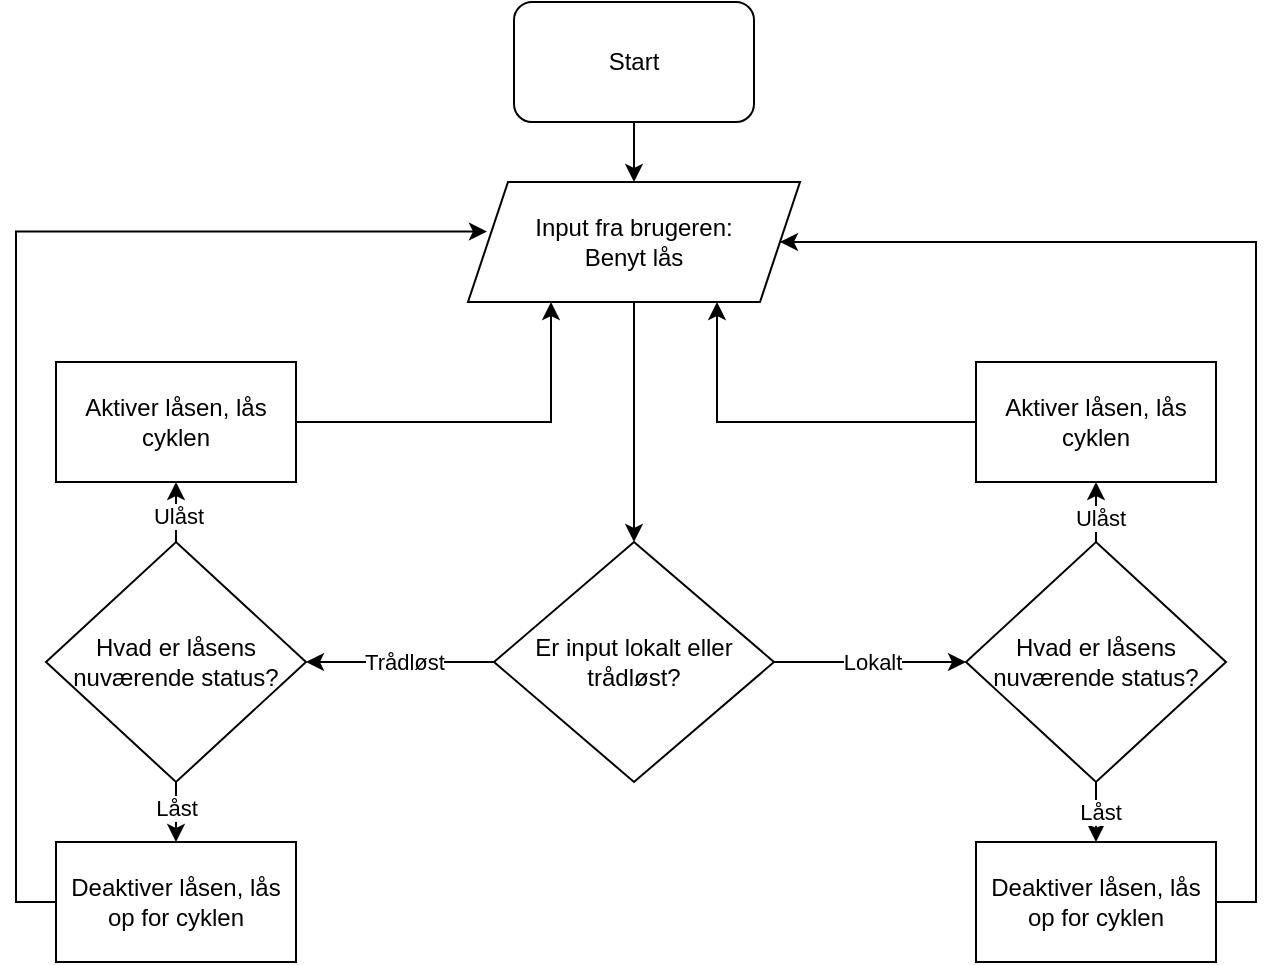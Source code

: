 <mxfile version="24.9.3">
  <diagram name="Page-1" id="JeT9hdmqLSIuItDdJ_t3">
    <mxGraphModel dx="795" dy="493" grid="1" gridSize="10" guides="1" tooltips="1" connect="1" arrows="1" fold="1" page="1" pageScale="1" pageWidth="827" pageHeight="1169" math="0" shadow="0">
      <root>
        <mxCell id="0" />
        <mxCell id="1" parent="0" />
        <mxCell id="y1bEKRCRlc0KionHaVHA-1" style="edgeStyle=orthogonalEdgeStyle;rounded=0;orthogonalLoop=1;jettySize=auto;html=1;exitX=0.5;exitY=1;exitDx=0;exitDy=0;entryX=0.5;entryY=0;entryDx=0;entryDy=0;" parent="1" source="y1bEKRCRlc0KionHaVHA-2" target="y1bEKRCRlc0KionHaVHA-4" edge="1">
          <mxGeometry relative="1" as="geometry" />
        </mxCell>
        <mxCell id="y1bEKRCRlc0KionHaVHA-2" value="Start" style="rounded=1;whiteSpace=wrap;html=1;" parent="1" vertex="1">
          <mxGeometry x="354" y="560" width="120" height="60" as="geometry" />
        </mxCell>
        <mxCell id="y1bEKRCRlc0KionHaVHA-16" value="" style="edgeStyle=orthogonalEdgeStyle;rounded=0;orthogonalLoop=1;jettySize=auto;html=1;" parent="1" source="y1bEKRCRlc0KionHaVHA-4" target="y1bEKRCRlc0KionHaVHA-15" edge="1">
          <mxGeometry relative="1" as="geometry" />
        </mxCell>
        <mxCell id="y1bEKRCRlc0KionHaVHA-4" value="Input fra brugeren:&lt;div&gt;Benyt lås&lt;/div&gt;" style="shape=parallelogram;perimeter=parallelogramPerimeter;whiteSpace=wrap;html=1;fixedSize=1;" parent="1" vertex="1">
          <mxGeometry x="331" y="650" width="166" height="60" as="geometry" />
        </mxCell>
        <mxCell id="y1bEKRCRlc0KionHaVHA-20" style="edgeStyle=orthogonalEdgeStyle;rounded=0;orthogonalLoop=1;jettySize=auto;html=1;exitX=1;exitY=0.5;exitDx=0;exitDy=0;entryX=0;entryY=0.5;entryDx=0;entryDy=0;" parent="1" source="y1bEKRCRlc0KionHaVHA-15" target="y1bEKRCRlc0KionHaVHA-18" edge="1">
          <mxGeometry relative="1" as="geometry">
            <Array as="points">
              <mxPoint x="570" y="890" />
              <mxPoint x="570" y="890" />
            </Array>
          </mxGeometry>
        </mxCell>
        <mxCell id="y1bEKRCRlc0KionHaVHA-23" value="Lokalt" style="edgeLabel;html=1;align=center;verticalAlign=middle;resizable=0;points=[];" parent="y1bEKRCRlc0KionHaVHA-20" vertex="1" connectable="0">
          <mxGeometry x="0.011" relative="1" as="geometry">
            <mxPoint as="offset" />
          </mxGeometry>
        </mxCell>
        <mxCell id="y1bEKRCRlc0KionHaVHA-21" style="edgeStyle=orthogonalEdgeStyle;rounded=0;orthogonalLoop=1;jettySize=auto;html=1;exitX=0;exitY=0.5;exitDx=0;exitDy=0;entryX=1;entryY=0.5;entryDx=0;entryDy=0;" parent="1" source="y1bEKRCRlc0KionHaVHA-15" target="y1bEKRCRlc0KionHaVHA-19" edge="1">
          <mxGeometry relative="1" as="geometry" />
        </mxCell>
        <mxCell id="y1bEKRCRlc0KionHaVHA-22" value="&lt;div&gt;Trådløst&lt;/div&gt;" style="edgeLabel;html=1;align=center;verticalAlign=middle;resizable=0;points=[];" parent="y1bEKRCRlc0KionHaVHA-21" vertex="1" connectable="0">
          <mxGeometry x="-0.037" relative="1" as="geometry">
            <mxPoint as="offset" />
          </mxGeometry>
        </mxCell>
        <mxCell id="y1bEKRCRlc0KionHaVHA-15" value="Er input lokalt eller trådløst?" style="rhombus;whiteSpace=wrap;html=1;" parent="1" vertex="1">
          <mxGeometry x="344" y="830" width="140" height="120" as="geometry" />
        </mxCell>
        <mxCell id="y1bEKRCRlc0KionHaVHA-39" style="edgeStyle=orthogonalEdgeStyle;rounded=0;orthogonalLoop=1;jettySize=auto;html=1;exitX=0.5;exitY=1;exitDx=0;exitDy=0;entryX=0.5;entryY=0;entryDx=0;entryDy=0;" parent="1" source="y1bEKRCRlc0KionHaVHA-18" target="y1bEKRCRlc0KionHaVHA-38" edge="1">
          <mxGeometry relative="1" as="geometry" />
        </mxCell>
        <mxCell id="y1bEKRCRlc0KionHaVHA-43" value="Låst" style="edgeLabel;html=1;align=center;verticalAlign=middle;resizable=0;points=[];" parent="y1bEKRCRlc0KionHaVHA-39" vertex="1" connectable="0">
          <mxGeometry x="-0.044" y="2" relative="1" as="geometry">
            <mxPoint as="offset" />
          </mxGeometry>
        </mxCell>
        <mxCell id="y1bEKRCRlc0KionHaVHA-41" style="edgeStyle=orthogonalEdgeStyle;rounded=0;orthogonalLoop=1;jettySize=auto;html=1;exitX=0.5;exitY=0;exitDx=0;exitDy=0;entryX=0.5;entryY=1;entryDx=0;entryDy=0;" parent="1" source="y1bEKRCRlc0KionHaVHA-18" target="y1bEKRCRlc0KionHaVHA-37" edge="1">
          <mxGeometry relative="1" as="geometry" />
        </mxCell>
        <mxCell id="y1bEKRCRlc0KionHaVHA-42" value="Ulåst" style="edgeLabel;html=1;align=center;verticalAlign=middle;resizable=0;points=[];" parent="y1bEKRCRlc0KionHaVHA-41" vertex="1" connectable="0">
          <mxGeometry x="-0.178" y="-2" relative="1" as="geometry">
            <mxPoint as="offset" />
          </mxGeometry>
        </mxCell>
        <mxCell id="y1bEKRCRlc0KionHaVHA-18" value="Hvad er låsens nuværende status?" style="rhombus;whiteSpace=wrap;html=1;" parent="1" vertex="1">
          <mxGeometry x="580" y="830" width="130" height="120" as="geometry" />
        </mxCell>
        <mxCell id="y1bEKRCRlc0KionHaVHA-44" value="" style="edgeStyle=orthogonalEdgeStyle;rounded=0;orthogonalLoop=1;jettySize=auto;html=1;" parent="1" source="y1bEKRCRlc0KionHaVHA-19" target="y1bEKRCRlc0KionHaVHA-25" edge="1">
          <mxGeometry relative="1" as="geometry" />
        </mxCell>
        <mxCell id="y1bEKRCRlc0KionHaVHA-45" value="&lt;div&gt;Ulåst&lt;/div&gt;" style="edgeLabel;html=1;align=center;verticalAlign=middle;resizable=0;points=[];" parent="y1bEKRCRlc0KionHaVHA-44" vertex="1" connectable="0">
          <mxGeometry x="0.347" y="-1" relative="1" as="geometry">
            <mxPoint as="offset" />
          </mxGeometry>
        </mxCell>
        <mxCell id="y1bEKRCRlc0KionHaVHA-46" value="" style="edgeStyle=orthogonalEdgeStyle;rounded=0;orthogonalLoop=1;jettySize=auto;html=1;" parent="1" source="y1bEKRCRlc0KionHaVHA-19" target="y1bEKRCRlc0KionHaVHA-27" edge="1">
          <mxGeometry relative="1" as="geometry" />
        </mxCell>
        <mxCell id="y1bEKRCRlc0KionHaVHA-47" value="Låst" style="edgeLabel;html=1;align=center;verticalAlign=middle;resizable=0;points=[];" parent="y1bEKRCRlc0KionHaVHA-46" vertex="1" connectable="0">
          <mxGeometry x="0.32" relative="1" as="geometry">
            <mxPoint as="offset" />
          </mxGeometry>
        </mxCell>
        <mxCell id="y1bEKRCRlc0KionHaVHA-19" value="Hvad er låsens nuværende status?" style="rhombus;whiteSpace=wrap;html=1;" parent="1" vertex="1">
          <mxGeometry x="120" y="830" width="130" height="120" as="geometry" />
        </mxCell>
        <mxCell id="y1bEKRCRlc0KionHaVHA-48" style="edgeStyle=orthogonalEdgeStyle;rounded=0;orthogonalLoop=1;jettySize=auto;html=1;exitX=1;exitY=0.5;exitDx=0;exitDy=0;entryX=0.25;entryY=1;entryDx=0;entryDy=0;" parent="1" source="y1bEKRCRlc0KionHaVHA-25" target="y1bEKRCRlc0KionHaVHA-4" edge="1">
          <mxGeometry relative="1" as="geometry" />
        </mxCell>
        <mxCell id="y1bEKRCRlc0KionHaVHA-25" value="Aktiver låsen, lås cyklen" style="rounded=0;whiteSpace=wrap;html=1;" parent="1" vertex="1">
          <mxGeometry x="125" y="740" width="120" height="60" as="geometry" />
        </mxCell>
        <mxCell id="y1bEKRCRlc0KionHaVHA-27" value="Deaktiver låsen, lås op for cyklen" style="rounded=0;whiteSpace=wrap;html=1;" parent="1" vertex="1">
          <mxGeometry x="125" y="980" width="120" height="60" as="geometry" />
        </mxCell>
        <mxCell id="y1bEKRCRlc0KionHaVHA-50" style="edgeStyle=orthogonalEdgeStyle;rounded=0;orthogonalLoop=1;jettySize=auto;html=1;entryX=0.75;entryY=1;entryDx=0;entryDy=0;" parent="1" source="y1bEKRCRlc0KionHaVHA-37" target="y1bEKRCRlc0KionHaVHA-4" edge="1">
          <mxGeometry relative="1" as="geometry" />
        </mxCell>
        <mxCell id="y1bEKRCRlc0KionHaVHA-37" value="Aktiver låsen, lås cyklen" style="rounded=0;whiteSpace=wrap;html=1;" parent="1" vertex="1">
          <mxGeometry x="585" y="740" width="120" height="60" as="geometry" />
        </mxCell>
        <mxCell id="y1bEKRCRlc0KionHaVHA-51" style="edgeStyle=orthogonalEdgeStyle;rounded=0;orthogonalLoop=1;jettySize=auto;html=1;exitX=1;exitY=0.5;exitDx=0;exitDy=0;entryX=1;entryY=0.5;entryDx=0;entryDy=0;" parent="1" source="y1bEKRCRlc0KionHaVHA-38" target="y1bEKRCRlc0KionHaVHA-4" edge="1">
          <mxGeometry relative="1" as="geometry">
            <Array as="points">
              <mxPoint x="725" y="1010" />
              <mxPoint x="725" y="680" />
            </Array>
          </mxGeometry>
        </mxCell>
        <mxCell id="y1bEKRCRlc0KionHaVHA-38" value="Deaktiver låsen, lås op for cyklen" style="rounded=0;whiteSpace=wrap;html=1;" parent="1" vertex="1">
          <mxGeometry x="585" y="980" width="120" height="60" as="geometry" />
        </mxCell>
        <mxCell id="y1bEKRCRlc0KionHaVHA-49" style="edgeStyle=orthogonalEdgeStyle;rounded=0;orthogonalLoop=1;jettySize=auto;html=1;exitX=0;exitY=0.5;exitDx=0;exitDy=0;entryX=0.057;entryY=0.413;entryDx=0;entryDy=0;entryPerimeter=0;" parent="1" source="y1bEKRCRlc0KionHaVHA-27" target="y1bEKRCRlc0KionHaVHA-4" edge="1">
          <mxGeometry relative="1" as="geometry">
            <Array as="points">
              <mxPoint x="105" y="1010" />
              <mxPoint x="105" y="675" />
            </Array>
          </mxGeometry>
        </mxCell>
      </root>
    </mxGraphModel>
  </diagram>
</mxfile>
